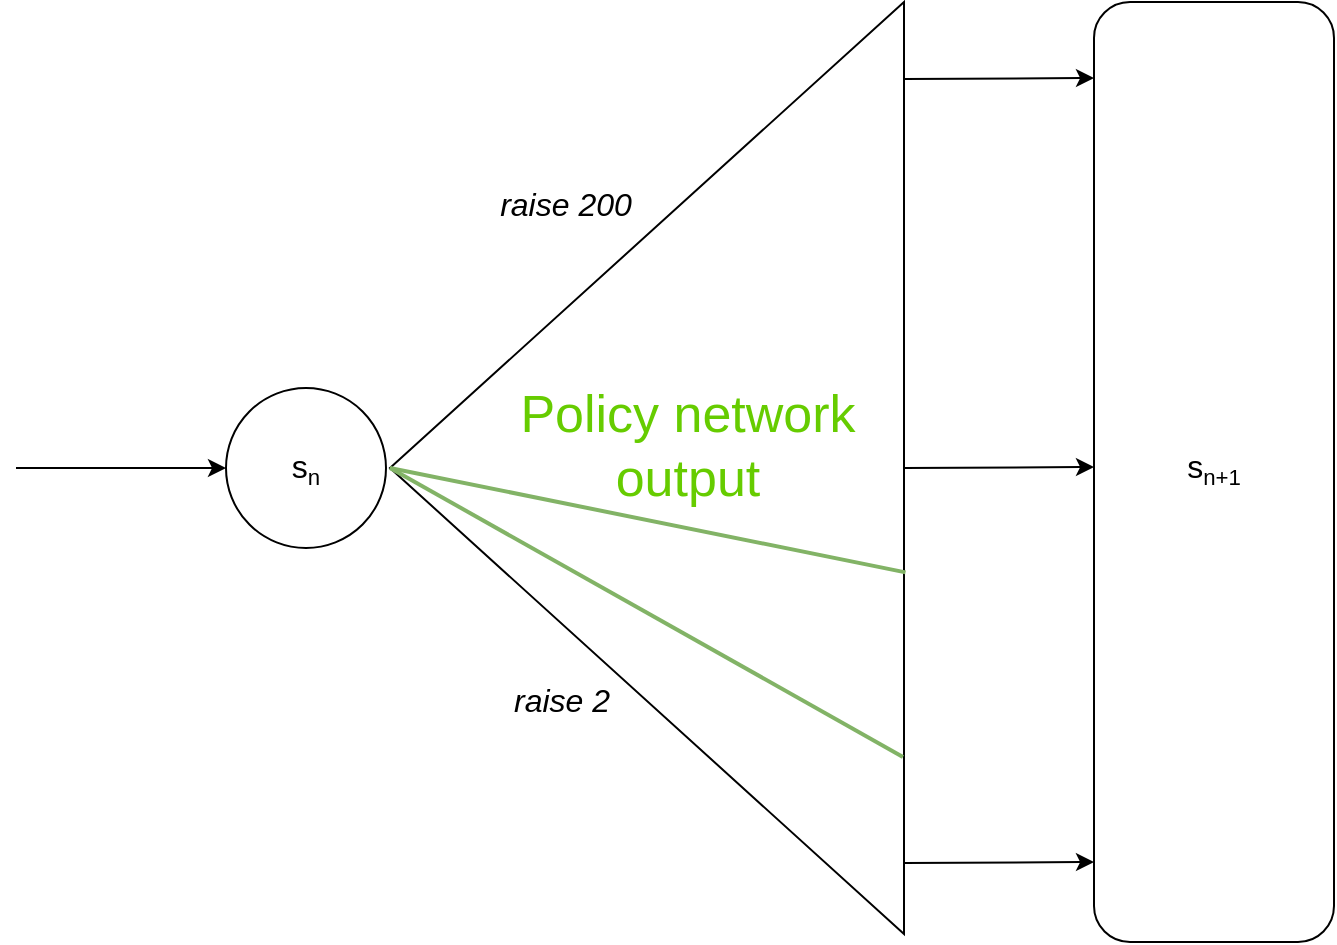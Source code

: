 <mxfile version="13.6.2" type="device"><diagram id="c3qiR8vG0yChI_6DKXME" name="Page-1"><mxGraphModel dx="1493" dy="446" grid="0" gridSize="10" guides="1" tooltips="1" connect="1" arrows="1" fold="1" page="1" pageScale="1" pageWidth="850" pageHeight="1100" math="0" shadow="0"><root><mxCell id="0"/><mxCell id="1" parent="0"/><mxCell id="cl4uH4Tl5F2XeNfh_b3p-1" value="" style="ellipse;whiteSpace=wrap;html=1;aspect=fixed;" parent="1" vertex="1"><mxGeometry x="100" y="480" width="80" height="80" as="geometry"/></mxCell><mxCell id="cl4uH4Tl5F2XeNfh_b3p-7" value="" style="endArrow=classic;html=1;entryX=0;entryY=0.5;entryDx=0;entryDy=0;" parent="1" target="cl4uH4Tl5F2XeNfh_b3p-1" edge="1"><mxGeometry width="50" height="50" relative="1" as="geometry"><mxPoint x="-5" y="520" as="sourcePoint"/><mxPoint x="450" y="450" as="targetPoint"/></mxGeometry></mxCell><mxCell id="cl4uH4Tl5F2XeNfh_b3p-33" value="&lt;span style=&quot;font-size: 16px&quot;&gt;s&lt;/span&gt;&lt;span style=&quot;font-size: 13.333px&quot;&gt;&lt;sub&gt;n&lt;br&gt;&lt;/sub&gt;&lt;/span&gt;" style="text;html=1;strokeColor=none;fillColor=none;align=center;verticalAlign=middle;whiteSpace=wrap;rounded=0;" parent="1" vertex="1"><mxGeometry x="120" y="510" width="40" height="20" as="geometry"/></mxCell><mxCell id="cl4uH4Tl5F2XeNfh_b3p-38" value="&lt;i&gt;raise 200&lt;/i&gt;" style="text;html=1;strokeColor=none;fillColor=none;align=center;verticalAlign=middle;whiteSpace=wrap;rounded=0;fontSize=16;" parent="1" vertex="1"><mxGeometry x="236" y="378" width="68" height="20" as="geometry"/></mxCell><mxCell id="cl4uH4Tl5F2XeNfh_b3p-41" value="&lt;i&gt;raise 2&lt;/i&gt;" style="text;html=1;strokeColor=none;fillColor=none;align=center;verticalAlign=middle;whiteSpace=wrap;rounded=0;fontSize=16;" parent="1" vertex="1"><mxGeometry x="236" y="626" width="64" height="20" as="geometry"/></mxCell><mxCell id="RlyxZmo67D2oyDMB_nqm-1" value="" style="triangle;whiteSpace=wrap;html=1;rotation=-180;" parent="1" vertex="1"><mxGeometry x="182" y="287" width="257" height="466" as="geometry"/></mxCell><mxCell id="RlyxZmo67D2oyDMB_nqm-5" value="" style="rounded=1;whiteSpace=wrap;html=1;" parent="1" vertex="1"><mxGeometry x="534" y="287" width="120" height="470" as="geometry"/></mxCell><mxCell id="RlyxZmo67D2oyDMB_nqm-7" value="" style="endArrow=classic;html=1;strokeWidth=1;entryX=-0.017;entryY=0.068;entryDx=0;entryDy=0;entryPerimeter=0;exitX=0;exitY=0.5;exitDx=0;exitDy=0;" parent="1" source="RlyxZmo67D2oyDMB_nqm-1" edge="1"><mxGeometry width="50" height="50" relative="1" as="geometry"><mxPoint x="437" y="520" as="sourcePoint"/><mxPoint x="534" y="519.5" as="targetPoint"/></mxGeometry></mxCell><mxCell id="RlyxZmo67D2oyDMB_nqm-8" value="" style="endArrow=classic;html=1;strokeWidth=1;entryX=-0.017;entryY=0.068;entryDx=0;entryDy=0;entryPerimeter=0;exitX=0;exitY=0.5;exitDx=0;exitDy=0;" parent="1" edge="1"><mxGeometry width="50" height="50" relative="1" as="geometry"><mxPoint x="439.0" y="325.5" as="sourcePoint"/><mxPoint x="534.0" y="325" as="targetPoint"/></mxGeometry></mxCell><mxCell id="RlyxZmo67D2oyDMB_nqm-9" value="" style="endArrow=classic;html=1;strokeWidth=1;entryX=-0.017;entryY=0.068;entryDx=0;entryDy=0;entryPerimeter=0;exitX=0;exitY=0.5;exitDx=0;exitDy=0;" parent="1" edge="1"><mxGeometry width="50" height="50" relative="1" as="geometry"><mxPoint x="439.0" y="717.5" as="sourcePoint"/><mxPoint x="534.0" y="717" as="targetPoint"/></mxGeometry></mxCell><mxCell id="RlyxZmo67D2oyDMB_nqm-10" value="&lt;span style=&quot;font-size: 16px&quot;&gt;s&lt;/span&gt;&lt;span style=&quot;font-size: 13.333px&quot;&gt;&lt;sub&gt;n+1&lt;br&gt;&lt;/sub&gt;&lt;/span&gt;" style="text;html=1;strokeColor=none;fillColor=none;align=center;verticalAlign=middle;whiteSpace=wrap;rounded=0;" parent="1" vertex="1"><mxGeometry x="574" y="510" width="40" height="20" as="geometry"/></mxCell><mxCell id="RlyxZmo67D2oyDMB_nqm-20" value="" style="endArrow=none;html=1;strokeWidth=2;exitX=1;exitY=0.5;exitDx=0;exitDy=0;entryX=-0.003;entryY=0.388;entryDx=0;entryDy=0;entryPerimeter=0;fillColor=#d5e8d4;strokeColor=#82b366;" parent="1" source="RlyxZmo67D2oyDMB_nqm-1" target="RlyxZmo67D2oyDMB_nqm-1" edge="1"><mxGeometry width="50" height="50" relative="1" as="geometry"><mxPoint x="483" y="441" as="sourcePoint"/><mxPoint x="533" y="391" as="targetPoint"/></mxGeometry></mxCell><mxCell id="RlyxZmo67D2oyDMB_nqm-21" value="" style="endArrow=none;html=1;strokeWidth=2;exitX=1;exitY=0.5;exitDx=0;exitDy=0;entryX=0.002;entryY=0.19;entryDx=0;entryDy=0;entryPerimeter=0;fillColor=#d5e8d4;strokeColor=#82b366;" parent="1" source="RlyxZmo67D2oyDMB_nqm-1" target="RlyxZmo67D2oyDMB_nqm-1" edge="1"><mxGeometry width="50" height="50" relative="1" as="geometry"><mxPoint x="126" y="742.0" as="sourcePoint"/><mxPoint x="383.771" y="794.192" as="targetPoint"/></mxGeometry></mxCell><mxCell id="RlyxZmo67D2oyDMB_nqm-22" value="&lt;span style=&quot;font-size: 26px&quot;&gt;Policy network output&lt;/span&gt;" style="text;html=1;align=center;verticalAlign=middle;whiteSpace=wrap;rounded=0;fontColor=#66CC00;" parent="1" vertex="1"><mxGeometry x="223" y="453" width="216" height="112" as="geometry"/></mxCell></root></mxGraphModel></diagram></mxfile>